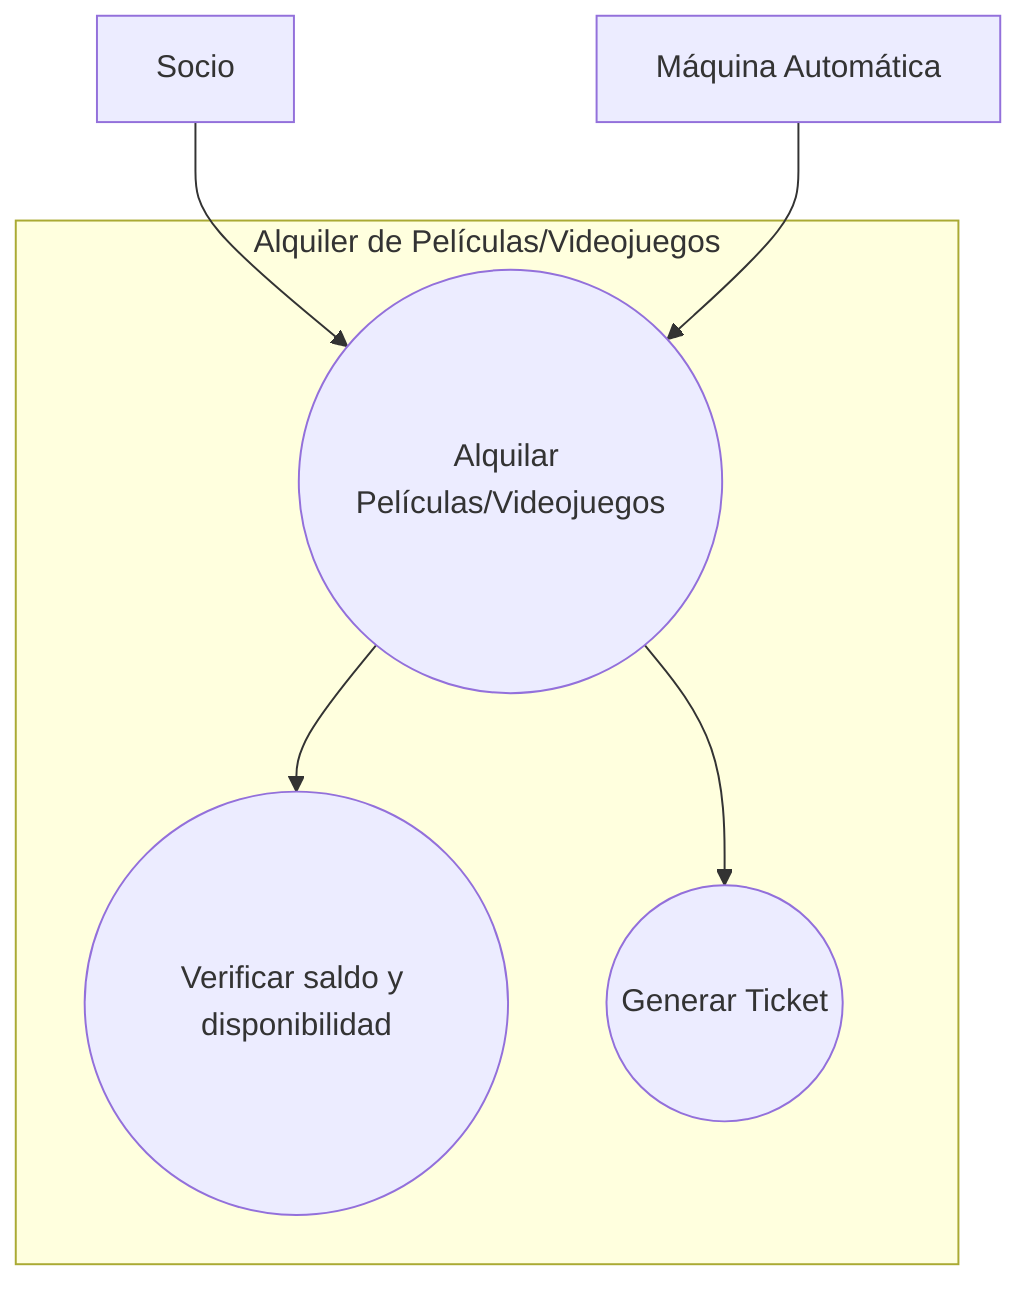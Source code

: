 graph TB
  %% Actores
  ActorSocio[Socio]
  ActorMA[Máquina Automática]

  %% Agrupación de casos
  subgraph "Alquiler de Películas/Videojuegos"
    U3((Alquilar Películas/Videojuegos))
    U4((Verificar saldo y disponibilidad))
    U5((Generar Ticket))
  end

  %% Relaciones
  ActorSocio --> U3
  ActorMA     --> U3
  U3 --> U4
  U3 --> U5